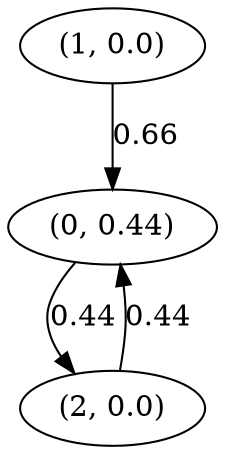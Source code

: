 digraph {
    0 [ label = "(0, 0.44)" ]
    1 [ label = "(1, 0.0)" ]
    2 [ label = "(2, 0.0)" ]
    1 -> 0 [ label = "0.66" ]
    2 -> 0 [ label = "0.44" ]
    0 -> 2 [ label = "0.44" ]
}

